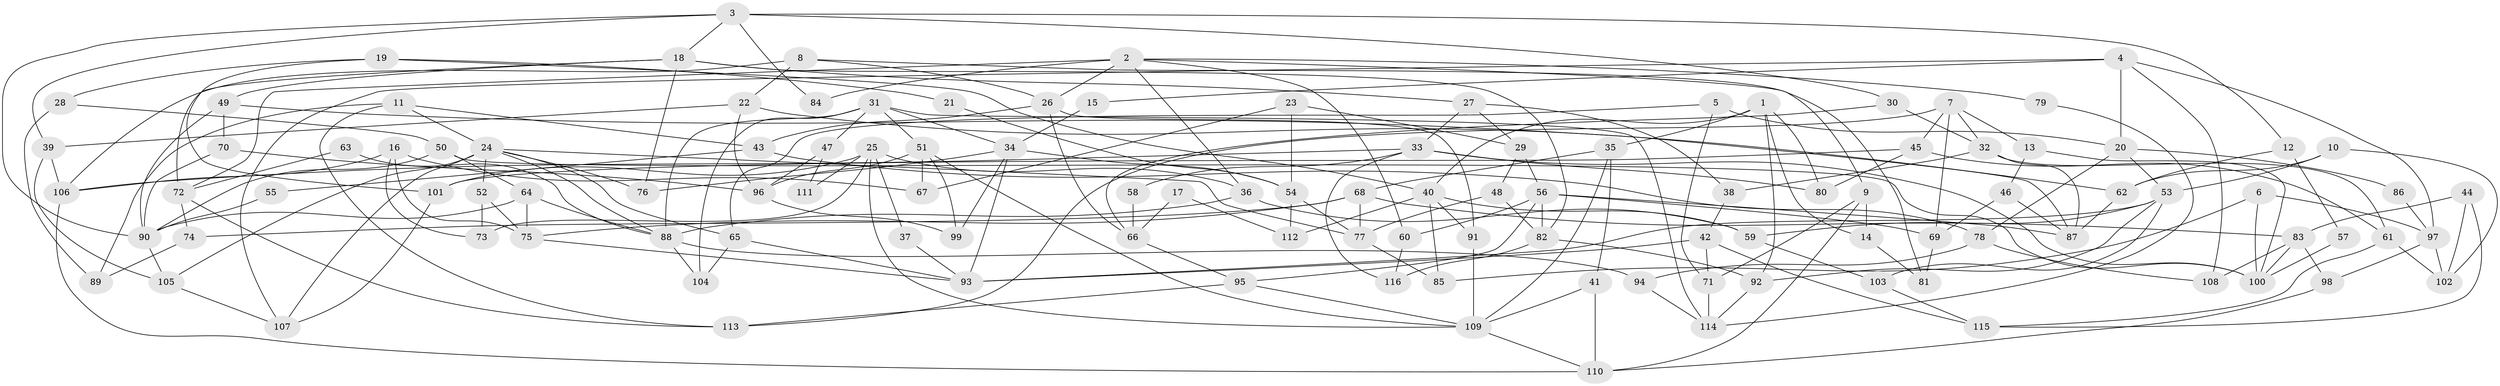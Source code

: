 // Generated by graph-tools (version 1.1) at 2025/15/03/09/25 04:15:07]
// undirected, 116 vertices, 232 edges
graph export_dot {
graph [start="1"]
  node [color=gray90,style=filled];
  1;
  2;
  3;
  4;
  5;
  6;
  7;
  8;
  9;
  10;
  11;
  12;
  13;
  14;
  15;
  16;
  17;
  18;
  19;
  20;
  21;
  22;
  23;
  24;
  25;
  26;
  27;
  28;
  29;
  30;
  31;
  32;
  33;
  34;
  35;
  36;
  37;
  38;
  39;
  40;
  41;
  42;
  43;
  44;
  45;
  46;
  47;
  48;
  49;
  50;
  51;
  52;
  53;
  54;
  55;
  56;
  57;
  58;
  59;
  60;
  61;
  62;
  63;
  64;
  65;
  66;
  67;
  68;
  69;
  70;
  71;
  72;
  73;
  74;
  75;
  76;
  77;
  78;
  79;
  80;
  81;
  82;
  83;
  84;
  85;
  86;
  87;
  88;
  89;
  90;
  91;
  92;
  93;
  94;
  95;
  96;
  97;
  98;
  99;
  100;
  101;
  102;
  103;
  104;
  105;
  106;
  107;
  108;
  109;
  110;
  111;
  112;
  113;
  114;
  115;
  116;
  1 -- 92;
  1 -- 35;
  1 -- 14;
  1 -- 40;
  1 -- 80;
  2 -- 26;
  2 -- 9;
  2 -- 36;
  2 -- 60;
  2 -- 72;
  2 -- 79;
  2 -- 84;
  3 -- 90;
  3 -- 18;
  3 -- 12;
  3 -- 30;
  3 -- 39;
  3 -- 84;
  4 -- 107;
  4 -- 97;
  4 -- 15;
  4 -- 20;
  4 -- 108;
  5 -- 71;
  5 -- 20;
  5 -- 65;
  6 -- 85;
  6 -- 97;
  6 -- 100;
  7 -- 45;
  7 -- 113;
  7 -- 13;
  7 -- 32;
  7 -- 69;
  8 -- 22;
  8 -- 106;
  8 -- 26;
  8 -- 81;
  9 -- 110;
  9 -- 14;
  9 -- 71;
  10 -- 62;
  10 -- 53;
  10 -- 102;
  11 -- 24;
  11 -- 43;
  11 -- 89;
  11 -- 113;
  12 -- 62;
  12 -- 57;
  13 -- 100;
  13 -- 46;
  14 -- 81;
  15 -- 34;
  16 -- 73;
  16 -- 106;
  16 -- 67;
  16 -- 75;
  17 -- 66;
  17 -- 112;
  18 -- 72;
  18 -- 27;
  18 -- 49;
  18 -- 76;
  18 -- 82;
  19 -- 101;
  19 -- 40;
  19 -- 21;
  19 -- 28;
  20 -- 78;
  20 -- 53;
  20 -- 86;
  21 -- 54;
  22 -- 87;
  22 -- 39;
  22 -- 96;
  23 -- 67;
  23 -- 54;
  23 -- 29;
  24 -- 65;
  24 -- 88;
  24 -- 52;
  24 -- 76;
  24 -- 77;
  24 -- 105;
  24 -- 107;
  25 -- 109;
  25 -- 36;
  25 -- 37;
  25 -- 73;
  25 -- 101;
  25 -- 111;
  26 -- 91;
  26 -- 43;
  26 -- 66;
  27 -- 38;
  27 -- 33;
  27 -- 29;
  28 -- 50;
  28 -- 89;
  29 -- 48;
  29 -- 56;
  30 -- 32;
  30 -- 66;
  31 -- 51;
  31 -- 34;
  31 -- 47;
  31 -- 88;
  31 -- 104;
  31 -- 114;
  32 -- 87;
  32 -- 38;
  32 -- 61;
  33 -- 100;
  33 -- 116;
  33 -- 58;
  33 -- 80;
  33 -- 106;
  34 -- 93;
  34 -- 76;
  34 -- 54;
  34 -- 99;
  35 -- 109;
  35 -- 68;
  35 -- 41;
  36 -- 88;
  36 -- 59;
  37 -- 93;
  38 -- 42;
  39 -- 105;
  39 -- 106;
  40 -- 59;
  40 -- 85;
  40 -- 91;
  40 -- 112;
  41 -- 110;
  41 -- 109;
  42 -- 115;
  42 -- 93;
  42 -- 71;
  43 -- 78;
  43 -- 55;
  44 -- 102;
  44 -- 115;
  44 -- 83;
  45 -- 80;
  45 -- 101;
  45 -- 61;
  46 -- 69;
  46 -- 87;
  47 -- 96;
  47 -- 111;
  48 -- 82;
  48 -- 77;
  49 -- 70;
  49 -- 62;
  49 -- 90;
  50 -- 100;
  50 -- 90;
  50 -- 64;
  51 -- 99;
  51 -- 109;
  51 -- 67;
  51 -- 96;
  52 -- 75;
  52 -- 73;
  53 -- 93;
  53 -- 59;
  53 -- 92;
  53 -- 103;
  54 -- 77;
  54 -- 112;
  55 -- 90;
  56 -- 82;
  56 -- 60;
  56 -- 69;
  56 -- 87;
  56 -- 95;
  57 -- 100;
  58 -- 66;
  59 -- 103;
  60 -- 116;
  61 -- 102;
  61 -- 115;
  62 -- 87;
  63 -- 72;
  63 -- 88;
  64 -- 75;
  64 -- 88;
  64 -- 90;
  65 -- 104;
  65 -- 93;
  66 -- 95;
  68 -- 74;
  68 -- 77;
  68 -- 75;
  68 -- 83;
  69 -- 81;
  70 -- 96;
  70 -- 90;
  71 -- 114;
  72 -- 113;
  72 -- 74;
  74 -- 89;
  75 -- 93;
  77 -- 85;
  78 -- 108;
  78 -- 94;
  79 -- 114;
  82 -- 92;
  82 -- 116;
  83 -- 98;
  83 -- 100;
  83 -- 108;
  86 -- 97;
  88 -- 94;
  88 -- 104;
  90 -- 105;
  91 -- 109;
  92 -- 114;
  94 -- 114;
  95 -- 109;
  95 -- 113;
  96 -- 99;
  97 -- 98;
  97 -- 102;
  98 -- 110;
  101 -- 107;
  103 -- 115;
  105 -- 107;
  106 -- 110;
  109 -- 110;
}
